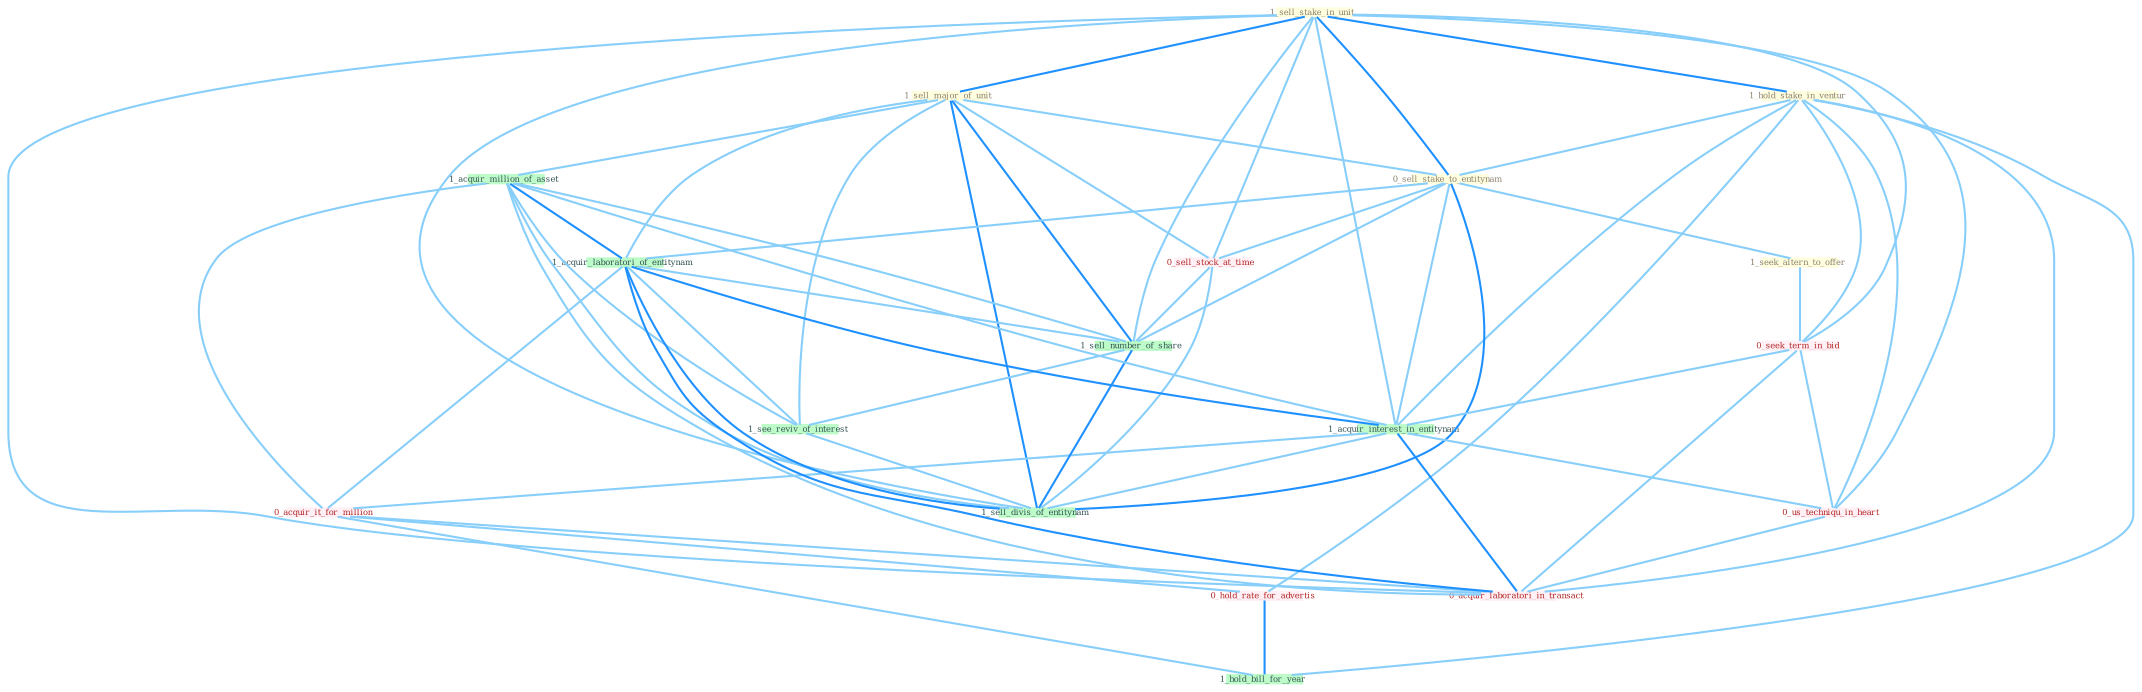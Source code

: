 Graph G{ 
    node
    [shape=polygon,style=filled,width=.5,height=.06,color="#BDFCC9",fixedsize=true,fontsize=4,
    fontcolor="#2f4f4f"];
    {node
    [color="#ffffe0", fontcolor="#8b7d6b"] "1_sell_stake_in_unit " "1_hold_stake_in_ventur " "1_sell_major_of_unit " "0_sell_stake_to_entitynam " "1_seek_altern_to_offer "}
{node [color="#fff0f5", fontcolor="#b22222"] "0_seek_term_in_bid " "0_us_techniqu_in_heart " "0_acquir_it_for_million " "0_hold_rate_for_advertis " "0_acquir_laboratori_in_transact " "0_sell_stock_at_time "}
edge [color="#B0E2FF"];

	"1_sell_stake_in_unit " -- "1_hold_stake_in_ventur " [w="2", color="#1e90ff" , len=0.8];
	"1_sell_stake_in_unit " -- "1_sell_major_of_unit " [w="2", color="#1e90ff" , len=0.8];
	"1_sell_stake_in_unit " -- "0_sell_stake_to_entitynam " [w="2", color="#1e90ff" , len=0.8];
	"1_sell_stake_in_unit " -- "0_seek_term_in_bid " [w="1", color="#87cefa" ];
	"1_sell_stake_in_unit " -- "1_acquir_interest_in_entitynam " [w="1", color="#87cefa" ];
	"1_sell_stake_in_unit " -- "0_us_techniqu_in_heart " [w="1", color="#87cefa" ];
	"1_sell_stake_in_unit " -- "0_acquir_laboratori_in_transact " [w="1", color="#87cefa" ];
	"1_sell_stake_in_unit " -- "0_sell_stock_at_time " [w="1", color="#87cefa" ];
	"1_sell_stake_in_unit " -- "1_sell_number_of_share " [w="1", color="#87cefa" ];
	"1_sell_stake_in_unit " -- "1_sell_divis_of_entitynam " [w="1", color="#87cefa" ];
	"1_hold_stake_in_ventur " -- "0_sell_stake_to_entitynam " [w="1", color="#87cefa" ];
	"1_hold_stake_in_ventur " -- "0_seek_term_in_bid " [w="1", color="#87cefa" ];
	"1_hold_stake_in_ventur " -- "1_acquir_interest_in_entitynam " [w="1", color="#87cefa" ];
	"1_hold_stake_in_ventur " -- "0_us_techniqu_in_heart " [w="1", color="#87cefa" ];
	"1_hold_stake_in_ventur " -- "0_hold_rate_for_advertis " [w="1", color="#87cefa" ];
	"1_hold_stake_in_ventur " -- "0_acquir_laboratori_in_transact " [w="1", color="#87cefa" ];
	"1_hold_stake_in_ventur " -- "1_hold_bill_for_year " [w="1", color="#87cefa" ];
	"1_sell_major_of_unit " -- "0_sell_stake_to_entitynam " [w="1", color="#87cefa" ];
	"1_sell_major_of_unit " -- "1_acquir_million_of_asset " [w="1", color="#87cefa" ];
	"1_sell_major_of_unit " -- "1_acquir_laboratori_of_entitynam " [w="1", color="#87cefa" ];
	"1_sell_major_of_unit " -- "0_sell_stock_at_time " [w="1", color="#87cefa" ];
	"1_sell_major_of_unit " -- "1_sell_number_of_share " [w="2", color="#1e90ff" , len=0.8];
	"1_sell_major_of_unit " -- "1_see_reviv_of_interest " [w="1", color="#87cefa" ];
	"1_sell_major_of_unit " -- "1_sell_divis_of_entitynam " [w="2", color="#1e90ff" , len=0.8];
	"0_sell_stake_to_entitynam " -- "1_seek_altern_to_offer " [w="1", color="#87cefa" ];
	"0_sell_stake_to_entitynam " -- "1_acquir_laboratori_of_entitynam " [w="1", color="#87cefa" ];
	"0_sell_stake_to_entitynam " -- "1_acquir_interest_in_entitynam " [w="1", color="#87cefa" ];
	"0_sell_stake_to_entitynam " -- "0_sell_stock_at_time " [w="1", color="#87cefa" ];
	"0_sell_stake_to_entitynam " -- "1_sell_number_of_share " [w="1", color="#87cefa" ];
	"0_sell_stake_to_entitynam " -- "1_sell_divis_of_entitynam " [w="2", color="#1e90ff" , len=0.8];
	"1_seek_altern_to_offer " -- "0_seek_term_in_bid " [w="1", color="#87cefa" ];
	"1_acquir_million_of_asset " -- "1_acquir_laboratori_of_entitynam " [w="2", color="#1e90ff" , len=0.8];
	"1_acquir_million_of_asset " -- "1_acquir_interest_in_entitynam " [w="1", color="#87cefa" ];
	"1_acquir_million_of_asset " -- "0_acquir_it_for_million " [w="1", color="#87cefa" ];
	"1_acquir_million_of_asset " -- "0_acquir_laboratori_in_transact " [w="1", color="#87cefa" ];
	"1_acquir_million_of_asset " -- "1_sell_number_of_share " [w="1", color="#87cefa" ];
	"1_acquir_million_of_asset " -- "1_see_reviv_of_interest " [w="1", color="#87cefa" ];
	"1_acquir_million_of_asset " -- "1_sell_divis_of_entitynam " [w="1", color="#87cefa" ];
	"1_acquir_laboratori_of_entitynam " -- "1_acquir_interest_in_entitynam " [w="2", color="#1e90ff" , len=0.8];
	"1_acquir_laboratori_of_entitynam " -- "0_acquir_it_for_million " [w="1", color="#87cefa" ];
	"1_acquir_laboratori_of_entitynam " -- "0_acquir_laboratori_in_transact " [w="2", color="#1e90ff" , len=0.8];
	"1_acquir_laboratori_of_entitynam " -- "1_sell_number_of_share " [w="1", color="#87cefa" ];
	"1_acquir_laboratori_of_entitynam " -- "1_see_reviv_of_interest " [w="1", color="#87cefa" ];
	"1_acquir_laboratori_of_entitynam " -- "1_sell_divis_of_entitynam " [w="2", color="#1e90ff" , len=0.8];
	"0_seek_term_in_bid " -- "1_acquir_interest_in_entitynam " [w="1", color="#87cefa" ];
	"0_seek_term_in_bid " -- "0_us_techniqu_in_heart " [w="1", color="#87cefa" ];
	"0_seek_term_in_bid " -- "0_acquir_laboratori_in_transact " [w="1", color="#87cefa" ];
	"1_acquir_interest_in_entitynam " -- "0_us_techniqu_in_heart " [w="1", color="#87cefa" ];
	"1_acquir_interest_in_entitynam " -- "0_acquir_it_for_million " [w="1", color="#87cefa" ];
	"1_acquir_interest_in_entitynam " -- "0_acquir_laboratori_in_transact " [w="2", color="#1e90ff" , len=0.8];
	"1_acquir_interest_in_entitynam " -- "1_sell_divis_of_entitynam " [w="1", color="#87cefa" ];
	"0_us_techniqu_in_heart " -- "0_acquir_laboratori_in_transact " [w="1", color="#87cefa" ];
	"0_acquir_it_for_million " -- "0_hold_rate_for_advertis " [w="1", color="#87cefa" ];
	"0_acquir_it_for_million " -- "0_acquir_laboratori_in_transact " [w="1", color="#87cefa" ];
	"0_acquir_it_for_million " -- "1_hold_bill_for_year " [w="1", color="#87cefa" ];
	"0_hold_rate_for_advertis " -- "1_hold_bill_for_year " [w="2", color="#1e90ff" , len=0.8];
	"0_sell_stock_at_time " -- "1_sell_number_of_share " [w="1", color="#87cefa" ];
	"0_sell_stock_at_time " -- "1_sell_divis_of_entitynam " [w="1", color="#87cefa" ];
	"1_sell_number_of_share " -- "1_see_reviv_of_interest " [w="1", color="#87cefa" ];
	"1_sell_number_of_share " -- "1_sell_divis_of_entitynam " [w="2", color="#1e90ff" , len=0.8];
	"1_see_reviv_of_interest " -- "1_sell_divis_of_entitynam " [w="1", color="#87cefa" ];
}